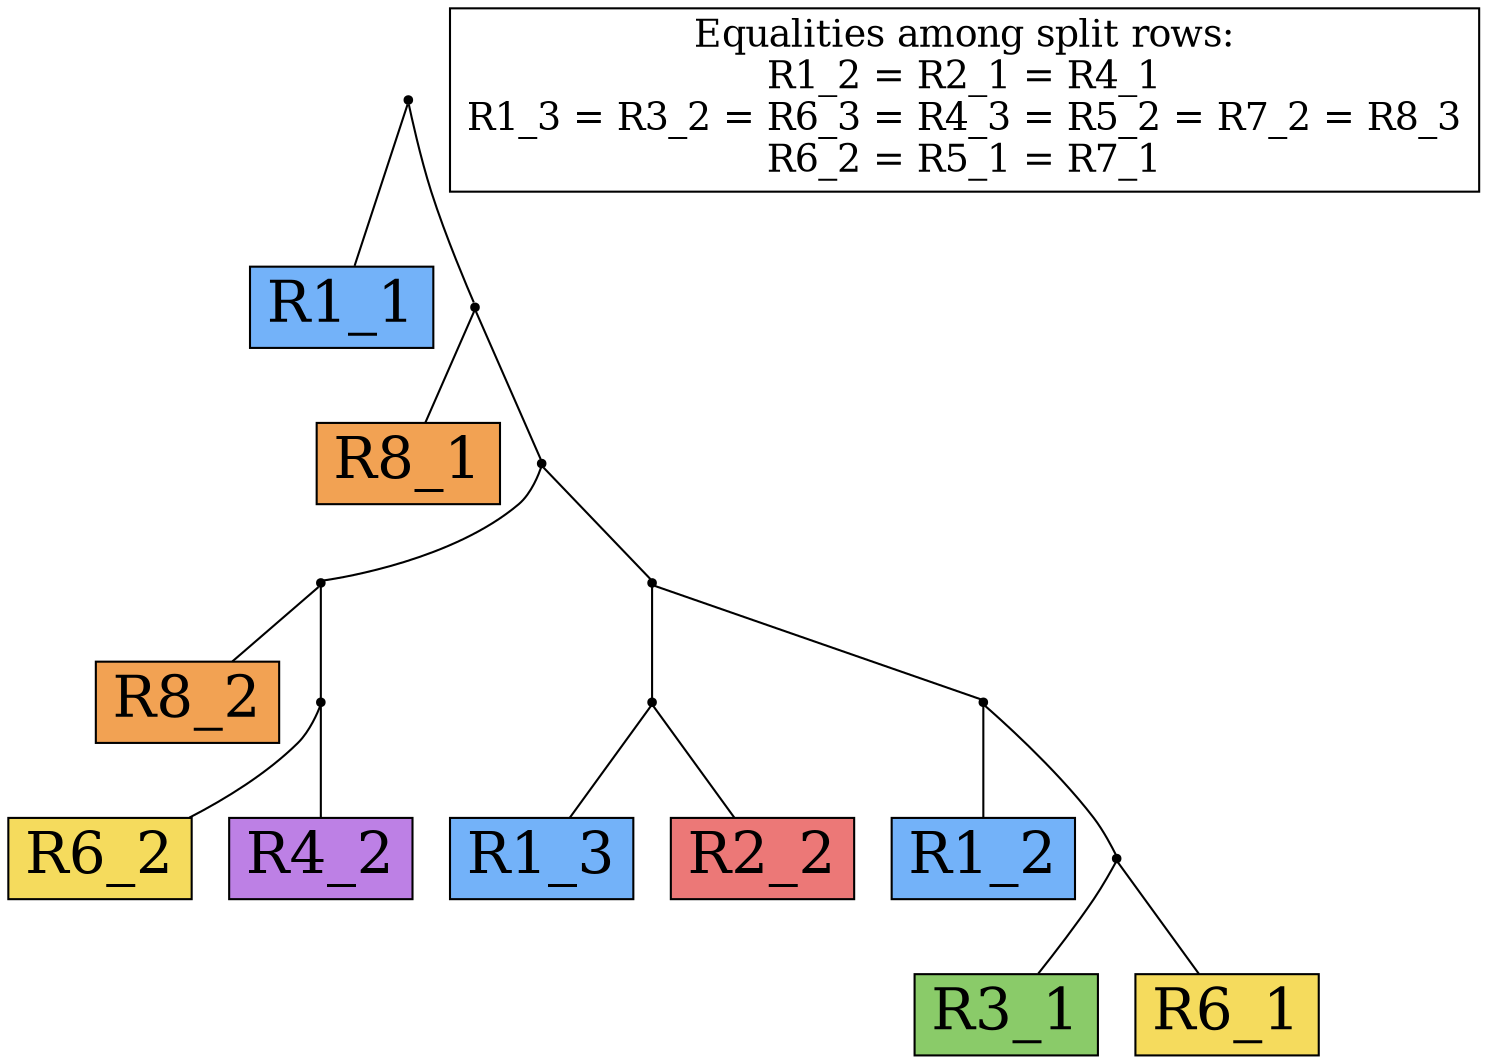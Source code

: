 digraph {
R1_1[label="R1_1",shape=box,style=filled,fontsize=28,fillcolor="#73B2F9"];
R1_2[label="R1_2",shape=box,style=filled,fontsize=28,fillcolor="#73B2F9"];
R1_3[label="R1_3",shape=box,style=filled,fontsize=28,fillcolor="#73B2F9"];
R2_2[label="R2_2",shape=box,style=filled,fontsize=28,fillcolor="#EC7877"];
R3_1[label="R3_1",shape=box,style=filled,fontsize=28,fillcolor="#8ACB69"];
R6_1[label="R6_1",shape=box,style=filled,fontsize=28,fillcolor="#F5DB5D"];
R6_2[label="R6_2",shape=box,style=filled,fontsize=28,fillcolor="#F5DB5D"];
R4_2[label="R4_2",shape=box,style=filled,fontsize=28,fillcolor="#BD80E5"];
R8_1[label="R8_1",shape=box,style=filled,fontsize=28,fillcolor="#F2A253"];
R8_2[label="R8_2",shape=box,style=filled,fontsize=28,fillcolor="#F2A253"];
legend[label="Equalities among split rows:
R1_2 = R2_1 = R4_1
R1_3 = R3_2 = R6_3 = R4_3 = R5_2 = R7_2 = R8_3
R6_2 = R5_1 = R7_1
",shape=box,fontsize=18];
Int0[shape=point,style=filled,fillcolor=black,label=""];
Int0 -> R6_2[arrowhead=none];
Int0 -> R4_2[arrowhead=none];
Int1[shape=point,style=filled,fillcolor=black,label=""];
Int1 -> R3_1[arrowhead=none];
Int1 -> R6_1[arrowhead=none];
Int2[shape=point,style=filled,fillcolor=black,label=""];
Int2 -> R8_2[arrowhead=none];
Int2 -> Int0[arrowhead=none];
Int3[shape=point,style=filled,fillcolor=black,label=""];
Int3 -> R1_3[arrowhead=none];
Int3 -> R2_2[arrowhead=none];
Int4[shape=point,style=filled,fillcolor=black,label=""];
Int4 -> R1_2[arrowhead=none];
Int4 -> Int1[arrowhead=none];
Int5[shape=point,style=filled,fillcolor=black,label=""];
Int5 -> Int3[arrowhead=none];
Int5 -> Int4[arrowhead=none];
Int6[shape=point,style=filled,fillcolor=black,label=""];
Int6 -> Int2[arrowhead=none];
Int6 -> Int5[arrowhead=none];
Int7[shape=point,style=filled,fillcolor=black,label=""];
Int7 -> R8_1[arrowhead=none];
Int7 -> Int6[arrowhead=none];
Int8[shape=point,style=filled,fillcolor=black,label=""];
Int8 -> R1_1[arrowhead=none];
Int8 -> Int7[arrowhead=none];
}
